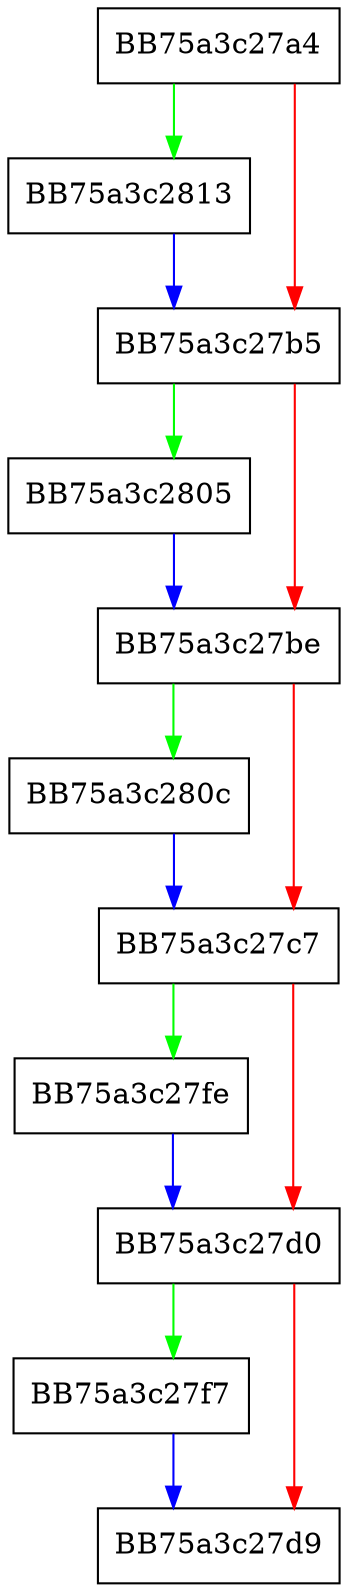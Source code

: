 digraph Cleanup {
  node [shape="box"];
  graph [splines=ortho];
  BB75a3c27a4 -> BB75a3c2813 [color="green"];
  BB75a3c27a4 -> BB75a3c27b5 [color="red"];
  BB75a3c27b5 -> BB75a3c2805 [color="green"];
  BB75a3c27b5 -> BB75a3c27be [color="red"];
  BB75a3c27be -> BB75a3c280c [color="green"];
  BB75a3c27be -> BB75a3c27c7 [color="red"];
  BB75a3c27c7 -> BB75a3c27fe [color="green"];
  BB75a3c27c7 -> BB75a3c27d0 [color="red"];
  BB75a3c27d0 -> BB75a3c27f7 [color="green"];
  BB75a3c27d0 -> BB75a3c27d9 [color="red"];
  BB75a3c27f7 -> BB75a3c27d9 [color="blue"];
  BB75a3c27fe -> BB75a3c27d0 [color="blue"];
  BB75a3c2805 -> BB75a3c27be [color="blue"];
  BB75a3c280c -> BB75a3c27c7 [color="blue"];
  BB75a3c2813 -> BB75a3c27b5 [color="blue"];
}